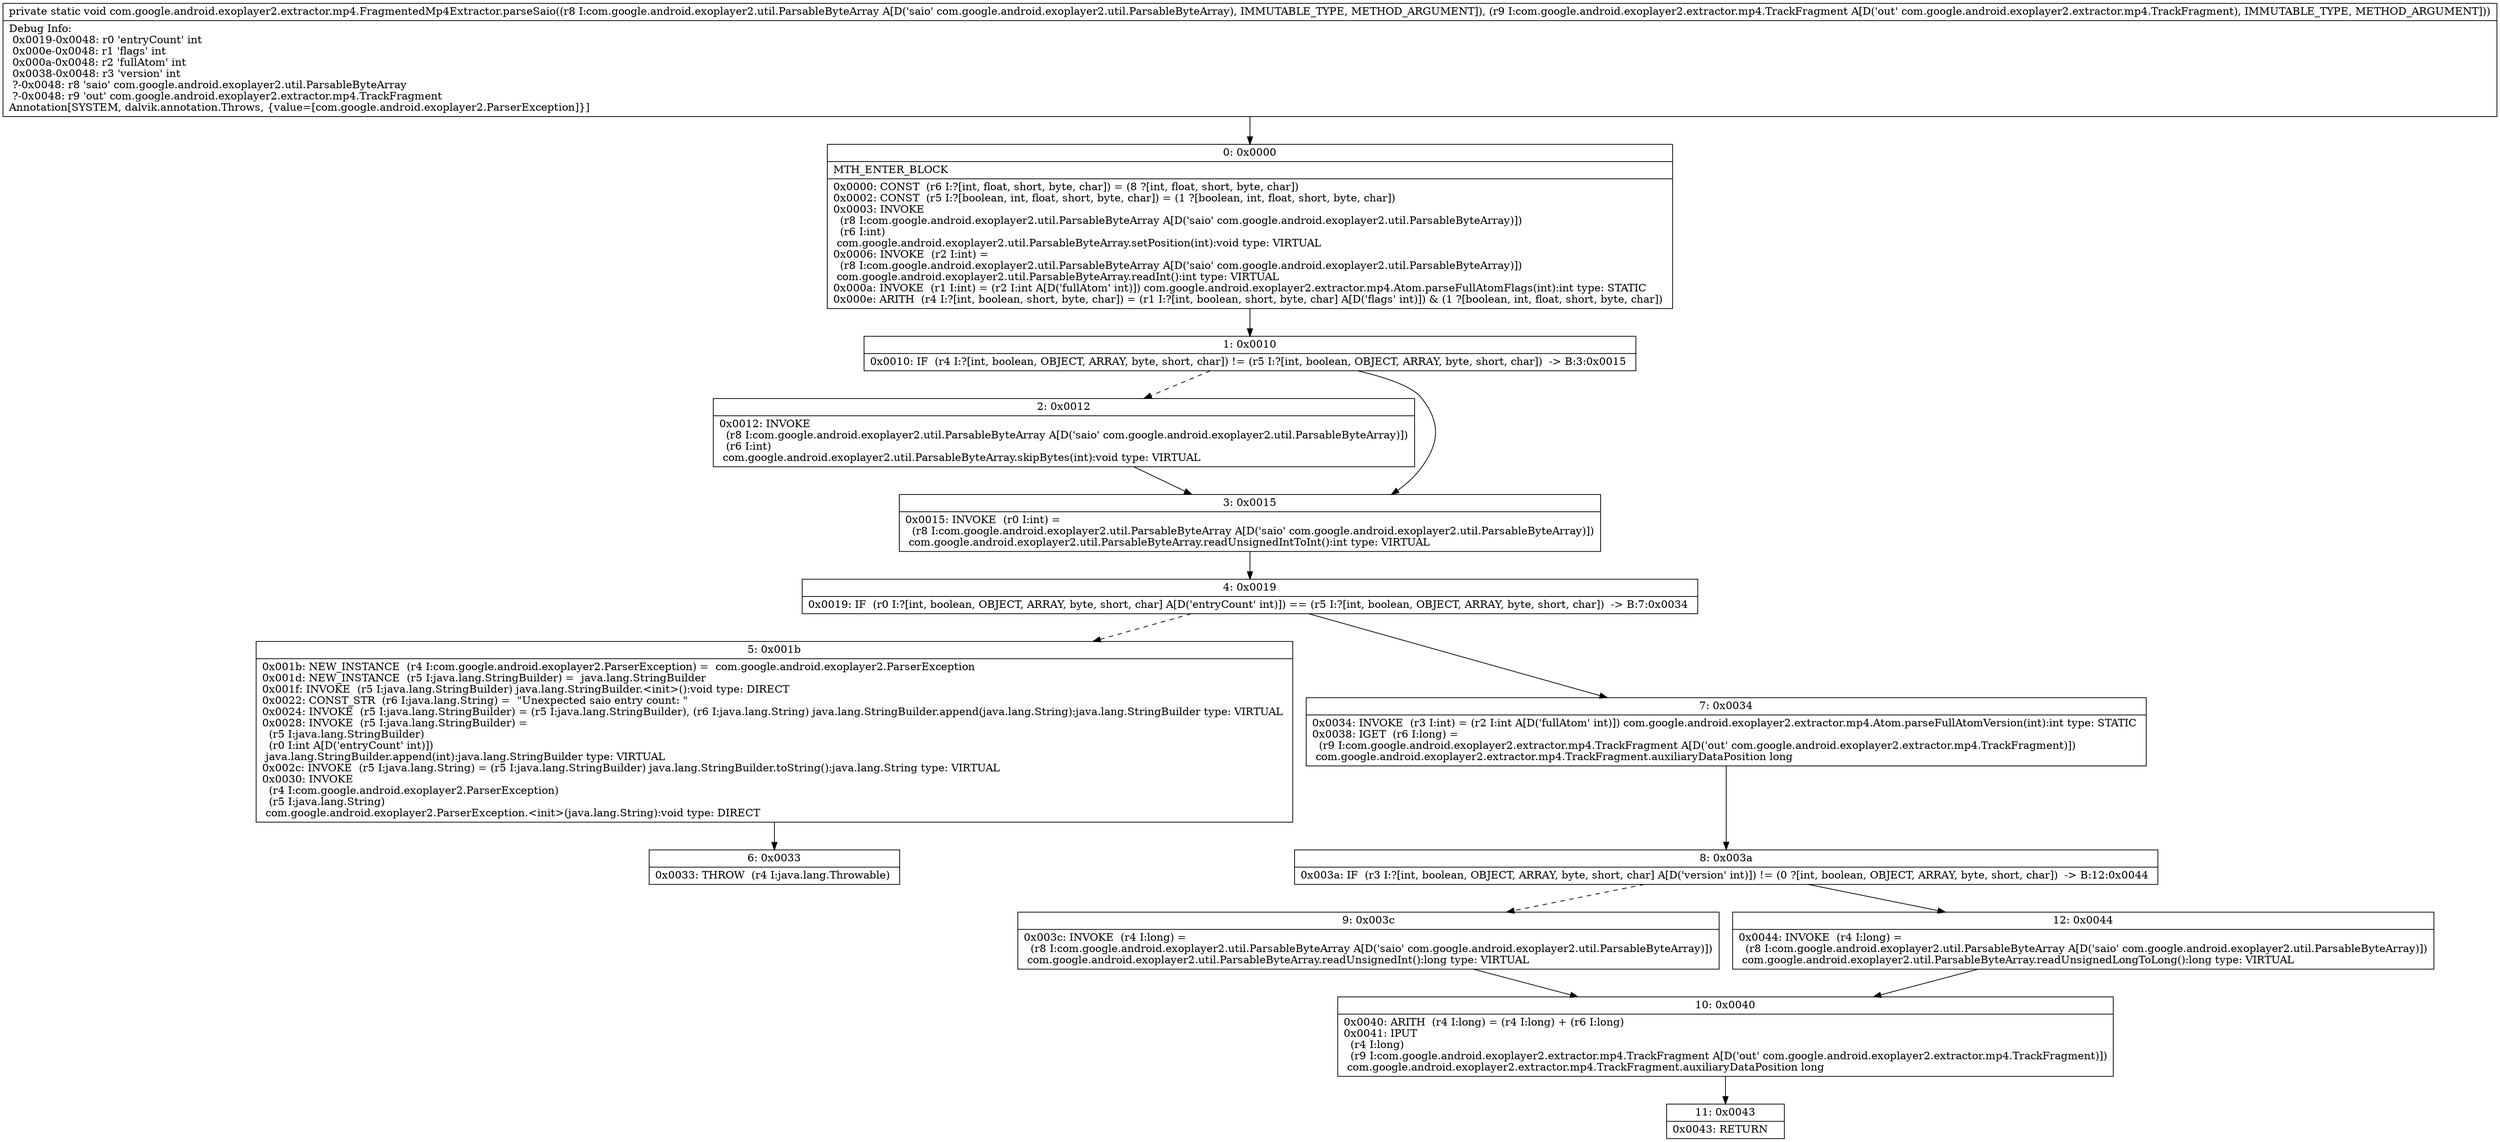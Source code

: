 digraph "CFG forcom.google.android.exoplayer2.extractor.mp4.FragmentedMp4Extractor.parseSaio(Lcom\/google\/android\/exoplayer2\/util\/ParsableByteArray;Lcom\/google\/android\/exoplayer2\/extractor\/mp4\/TrackFragment;)V" {
Node_0 [shape=record,label="{0\:\ 0x0000|MTH_ENTER_BLOCK\l|0x0000: CONST  (r6 I:?[int, float, short, byte, char]) = (8 ?[int, float, short, byte, char]) \l0x0002: CONST  (r5 I:?[boolean, int, float, short, byte, char]) = (1 ?[boolean, int, float, short, byte, char]) \l0x0003: INVOKE  \l  (r8 I:com.google.android.exoplayer2.util.ParsableByteArray A[D('saio' com.google.android.exoplayer2.util.ParsableByteArray)])\l  (r6 I:int)\l com.google.android.exoplayer2.util.ParsableByteArray.setPosition(int):void type: VIRTUAL \l0x0006: INVOKE  (r2 I:int) = \l  (r8 I:com.google.android.exoplayer2.util.ParsableByteArray A[D('saio' com.google.android.exoplayer2.util.ParsableByteArray)])\l com.google.android.exoplayer2.util.ParsableByteArray.readInt():int type: VIRTUAL \l0x000a: INVOKE  (r1 I:int) = (r2 I:int A[D('fullAtom' int)]) com.google.android.exoplayer2.extractor.mp4.Atom.parseFullAtomFlags(int):int type: STATIC \l0x000e: ARITH  (r4 I:?[int, boolean, short, byte, char]) = (r1 I:?[int, boolean, short, byte, char] A[D('flags' int)]) & (1 ?[boolean, int, float, short, byte, char]) \l}"];
Node_1 [shape=record,label="{1\:\ 0x0010|0x0010: IF  (r4 I:?[int, boolean, OBJECT, ARRAY, byte, short, char]) != (r5 I:?[int, boolean, OBJECT, ARRAY, byte, short, char])  \-\> B:3:0x0015 \l}"];
Node_2 [shape=record,label="{2\:\ 0x0012|0x0012: INVOKE  \l  (r8 I:com.google.android.exoplayer2.util.ParsableByteArray A[D('saio' com.google.android.exoplayer2.util.ParsableByteArray)])\l  (r6 I:int)\l com.google.android.exoplayer2.util.ParsableByteArray.skipBytes(int):void type: VIRTUAL \l}"];
Node_3 [shape=record,label="{3\:\ 0x0015|0x0015: INVOKE  (r0 I:int) = \l  (r8 I:com.google.android.exoplayer2.util.ParsableByteArray A[D('saio' com.google.android.exoplayer2.util.ParsableByteArray)])\l com.google.android.exoplayer2.util.ParsableByteArray.readUnsignedIntToInt():int type: VIRTUAL \l}"];
Node_4 [shape=record,label="{4\:\ 0x0019|0x0019: IF  (r0 I:?[int, boolean, OBJECT, ARRAY, byte, short, char] A[D('entryCount' int)]) == (r5 I:?[int, boolean, OBJECT, ARRAY, byte, short, char])  \-\> B:7:0x0034 \l}"];
Node_5 [shape=record,label="{5\:\ 0x001b|0x001b: NEW_INSTANCE  (r4 I:com.google.android.exoplayer2.ParserException) =  com.google.android.exoplayer2.ParserException \l0x001d: NEW_INSTANCE  (r5 I:java.lang.StringBuilder) =  java.lang.StringBuilder \l0x001f: INVOKE  (r5 I:java.lang.StringBuilder) java.lang.StringBuilder.\<init\>():void type: DIRECT \l0x0022: CONST_STR  (r6 I:java.lang.String) =  \"Unexpected saio entry count: \" \l0x0024: INVOKE  (r5 I:java.lang.StringBuilder) = (r5 I:java.lang.StringBuilder), (r6 I:java.lang.String) java.lang.StringBuilder.append(java.lang.String):java.lang.StringBuilder type: VIRTUAL \l0x0028: INVOKE  (r5 I:java.lang.StringBuilder) = \l  (r5 I:java.lang.StringBuilder)\l  (r0 I:int A[D('entryCount' int)])\l java.lang.StringBuilder.append(int):java.lang.StringBuilder type: VIRTUAL \l0x002c: INVOKE  (r5 I:java.lang.String) = (r5 I:java.lang.StringBuilder) java.lang.StringBuilder.toString():java.lang.String type: VIRTUAL \l0x0030: INVOKE  \l  (r4 I:com.google.android.exoplayer2.ParserException)\l  (r5 I:java.lang.String)\l com.google.android.exoplayer2.ParserException.\<init\>(java.lang.String):void type: DIRECT \l}"];
Node_6 [shape=record,label="{6\:\ 0x0033|0x0033: THROW  (r4 I:java.lang.Throwable) \l}"];
Node_7 [shape=record,label="{7\:\ 0x0034|0x0034: INVOKE  (r3 I:int) = (r2 I:int A[D('fullAtom' int)]) com.google.android.exoplayer2.extractor.mp4.Atom.parseFullAtomVersion(int):int type: STATIC \l0x0038: IGET  (r6 I:long) = \l  (r9 I:com.google.android.exoplayer2.extractor.mp4.TrackFragment A[D('out' com.google.android.exoplayer2.extractor.mp4.TrackFragment)])\l com.google.android.exoplayer2.extractor.mp4.TrackFragment.auxiliaryDataPosition long \l}"];
Node_8 [shape=record,label="{8\:\ 0x003a|0x003a: IF  (r3 I:?[int, boolean, OBJECT, ARRAY, byte, short, char] A[D('version' int)]) != (0 ?[int, boolean, OBJECT, ARRAY, byte, short, char])  \-\> B:12:0x0044 \l}"];
Node_9 [shape=record,label="{9\:\ 0x003c|0x003c: INVOKE  (r4 I:long) = \l  (r8 I:com.google.android.exoplayer2.util.ParsableByteArray A[D('saio' com.google.android.exoplayer2.util.ParsableByteArray)])\l com.google.android.exoplayer2.util.ParsableByteArray.readUnsignedInt():long type: VIRTUAL \l}"];
Node_10 [shape=record,label="{10\:\ 0x0040|0x0040: ARITH  (r4 I:long) = (r4 I:long) + (r6 I:long) \l0x0041: IPUT  \l  (r4 I:long)\l  (r9 I:com.google.android.exoplayer2.extractor.mp4.TrackFragment A[D('out' com.google.android.exoplayer2.extractor.mp4.TrackFragment)])\l com.google.android.exoplayer2.extractor.mp4.TrackFragment.auxiliaryDataPosition long \l}"];
Node_11 [shape=record,label="{11\:\ 0x0043|0x0043: RETURN   \l}"];
Node_12 [shape=record,label="{12\:\ 0x0044|0x0044: INVOKE  (r4 I:long) = \l  (r8 I:com.google.android.exoplayer2.util.ParsableByteArray A[D('saio' com.google.android.exoplayer2.util.ParsableByteArray)])\l com.google.android.exoplayer2.util.ParsableByteArray.readUnsignedLongToLong():long type: VIRTUAL \l}"];
MethodNode[shape=record,label="{private static void com.google.android.exoplayer2.extractor.mp4.FragmentedMp4Extractor.parseSaio((r8 I:com.google.android.exoplayer2.util.ParsableByteArray A[D('saio' com.google.android.exoplayer2.util.ParsableByteArray), IMMUTABLE_TYPE, METHOD_ARGUMENT]), (r9 I:com.google.android.exoplayer2.extractor.mp4.TrackFragment A[D('out' com.google.android.exoplayer2.extractor.mp4.TrackFragment), IMMUTABLE_TYPE, METHOD_ARGUMENT]))  | Debug Info:\l  0x0019\-0x0048: r0 'entryCount' int\l  0x000e\-0x0048: r1 'flags' int\l  0x000a\-0x0048: r2 'fullAtom' int\l  0x0038\-0x0048: r3 'version' int\l  ?\-0x0048: r8 'saio' com.google.android.exoplayer2.util.ParsableByteArray\l  ?\-0x0048: r9 'out' com.google.android.exoplayer2.extractor.mp4.TrackFragment\lAnnotation[SYSTEM, dalvik.annotation.Throws, \{value=[com.google.android.exoplayer2.ParserException]\}]\l}"];
MethodNode -> Node_0;
Node_0 -> Node_1;
Node_1 -> Node_2[style=dashed];
Node_1 -> Node_3;
Node_2 -> Node_3;
Node_3 -> Node_4;
Node_4 -> Node_5[style=dashed];
Node_4 -> Node_7;
Node_5 -> Node_6;
Node_7 -> Node_8;
Node_8 -> Node_9[style=dashed];
Node_8 -> Node_12;
Node_9 -> Node_10;
Node_10 -> Node_11;
Node_12 -> Node_10;
}

